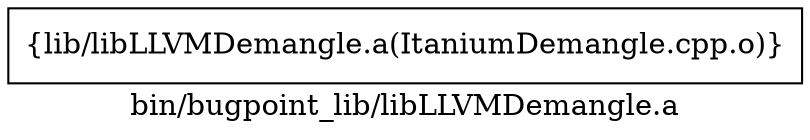 digraph "bin/bugpoint_lib/libLLVMDemangle.a" {
	label="bin/bugpoint_lib/libLLVMDemangle.a";
	rankdir=LR;

	Node0x560f26ce4b08 [shape=record,shape=box,group=0,label="{lib/libLLVMDemangle.a(ItaniumDemangle.cpp.o)}"];
}
